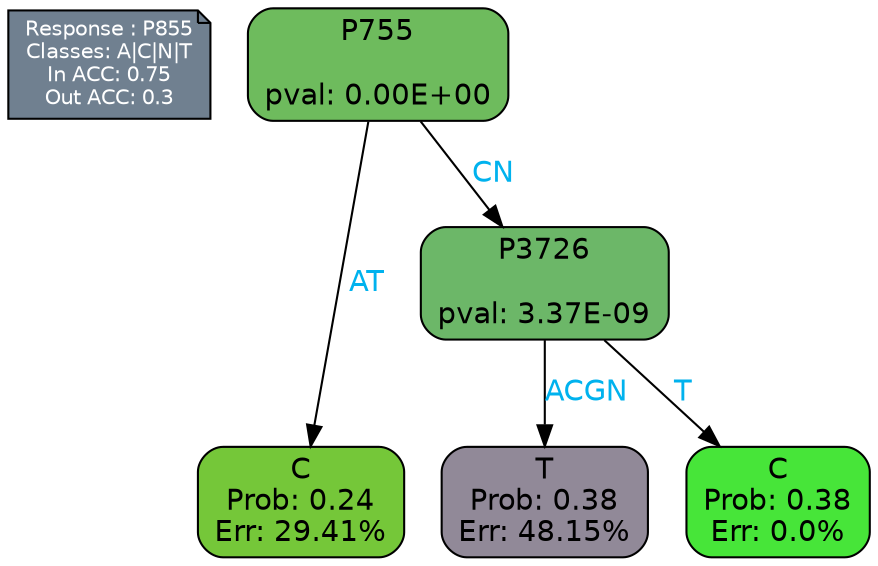digraph Tree {
node [shape=box, style="filled, rounded", color="black", fontname=helvetica] ;
graph [ranksep=equally, splines=polylines, bgcolor=transparent, dpi=600] ;
edge [fontname=helvetica] ;
LEGEND [label="Response : P855
Classes: A|C|N|T
In ACC: 0.75
Out ACC: 0.3
",shape=note,align=left,style=filled,fillcolor="slategray",fontcolor="white",fontsize=10];1 [label="P755

pval: 0.00E+00", fillcolor="#6ebb5d"] ;
2 [label="C
Prob: 0.24
Err: 29.41%", fillcolor="#75c739"] ;
3 [label="P3726

pval: 3.37E-09", fillcolor="#6cb768"] ;
4 [label="T
Prob: 0.38
Err: 48.15%", fillcolor="#918998"] ;
5 [label="C
Prob: 0.38
Err: 0.0%", fillcolor="#47e539"] ;
1 -> 2 [label="AT",fontcolor=deepskyblue2] ;
1 -> 3 [label="CN",fontcolor=deepskyblue2] ;
3 -> 4 [label="ACGN",fontcolor=deepskyblue2] ;
3 -> 5 [label="T",fontcolor=deepskyblue2] ;
{rank = same; 2;4;5;}{rank = same; LEGEND;1;}}